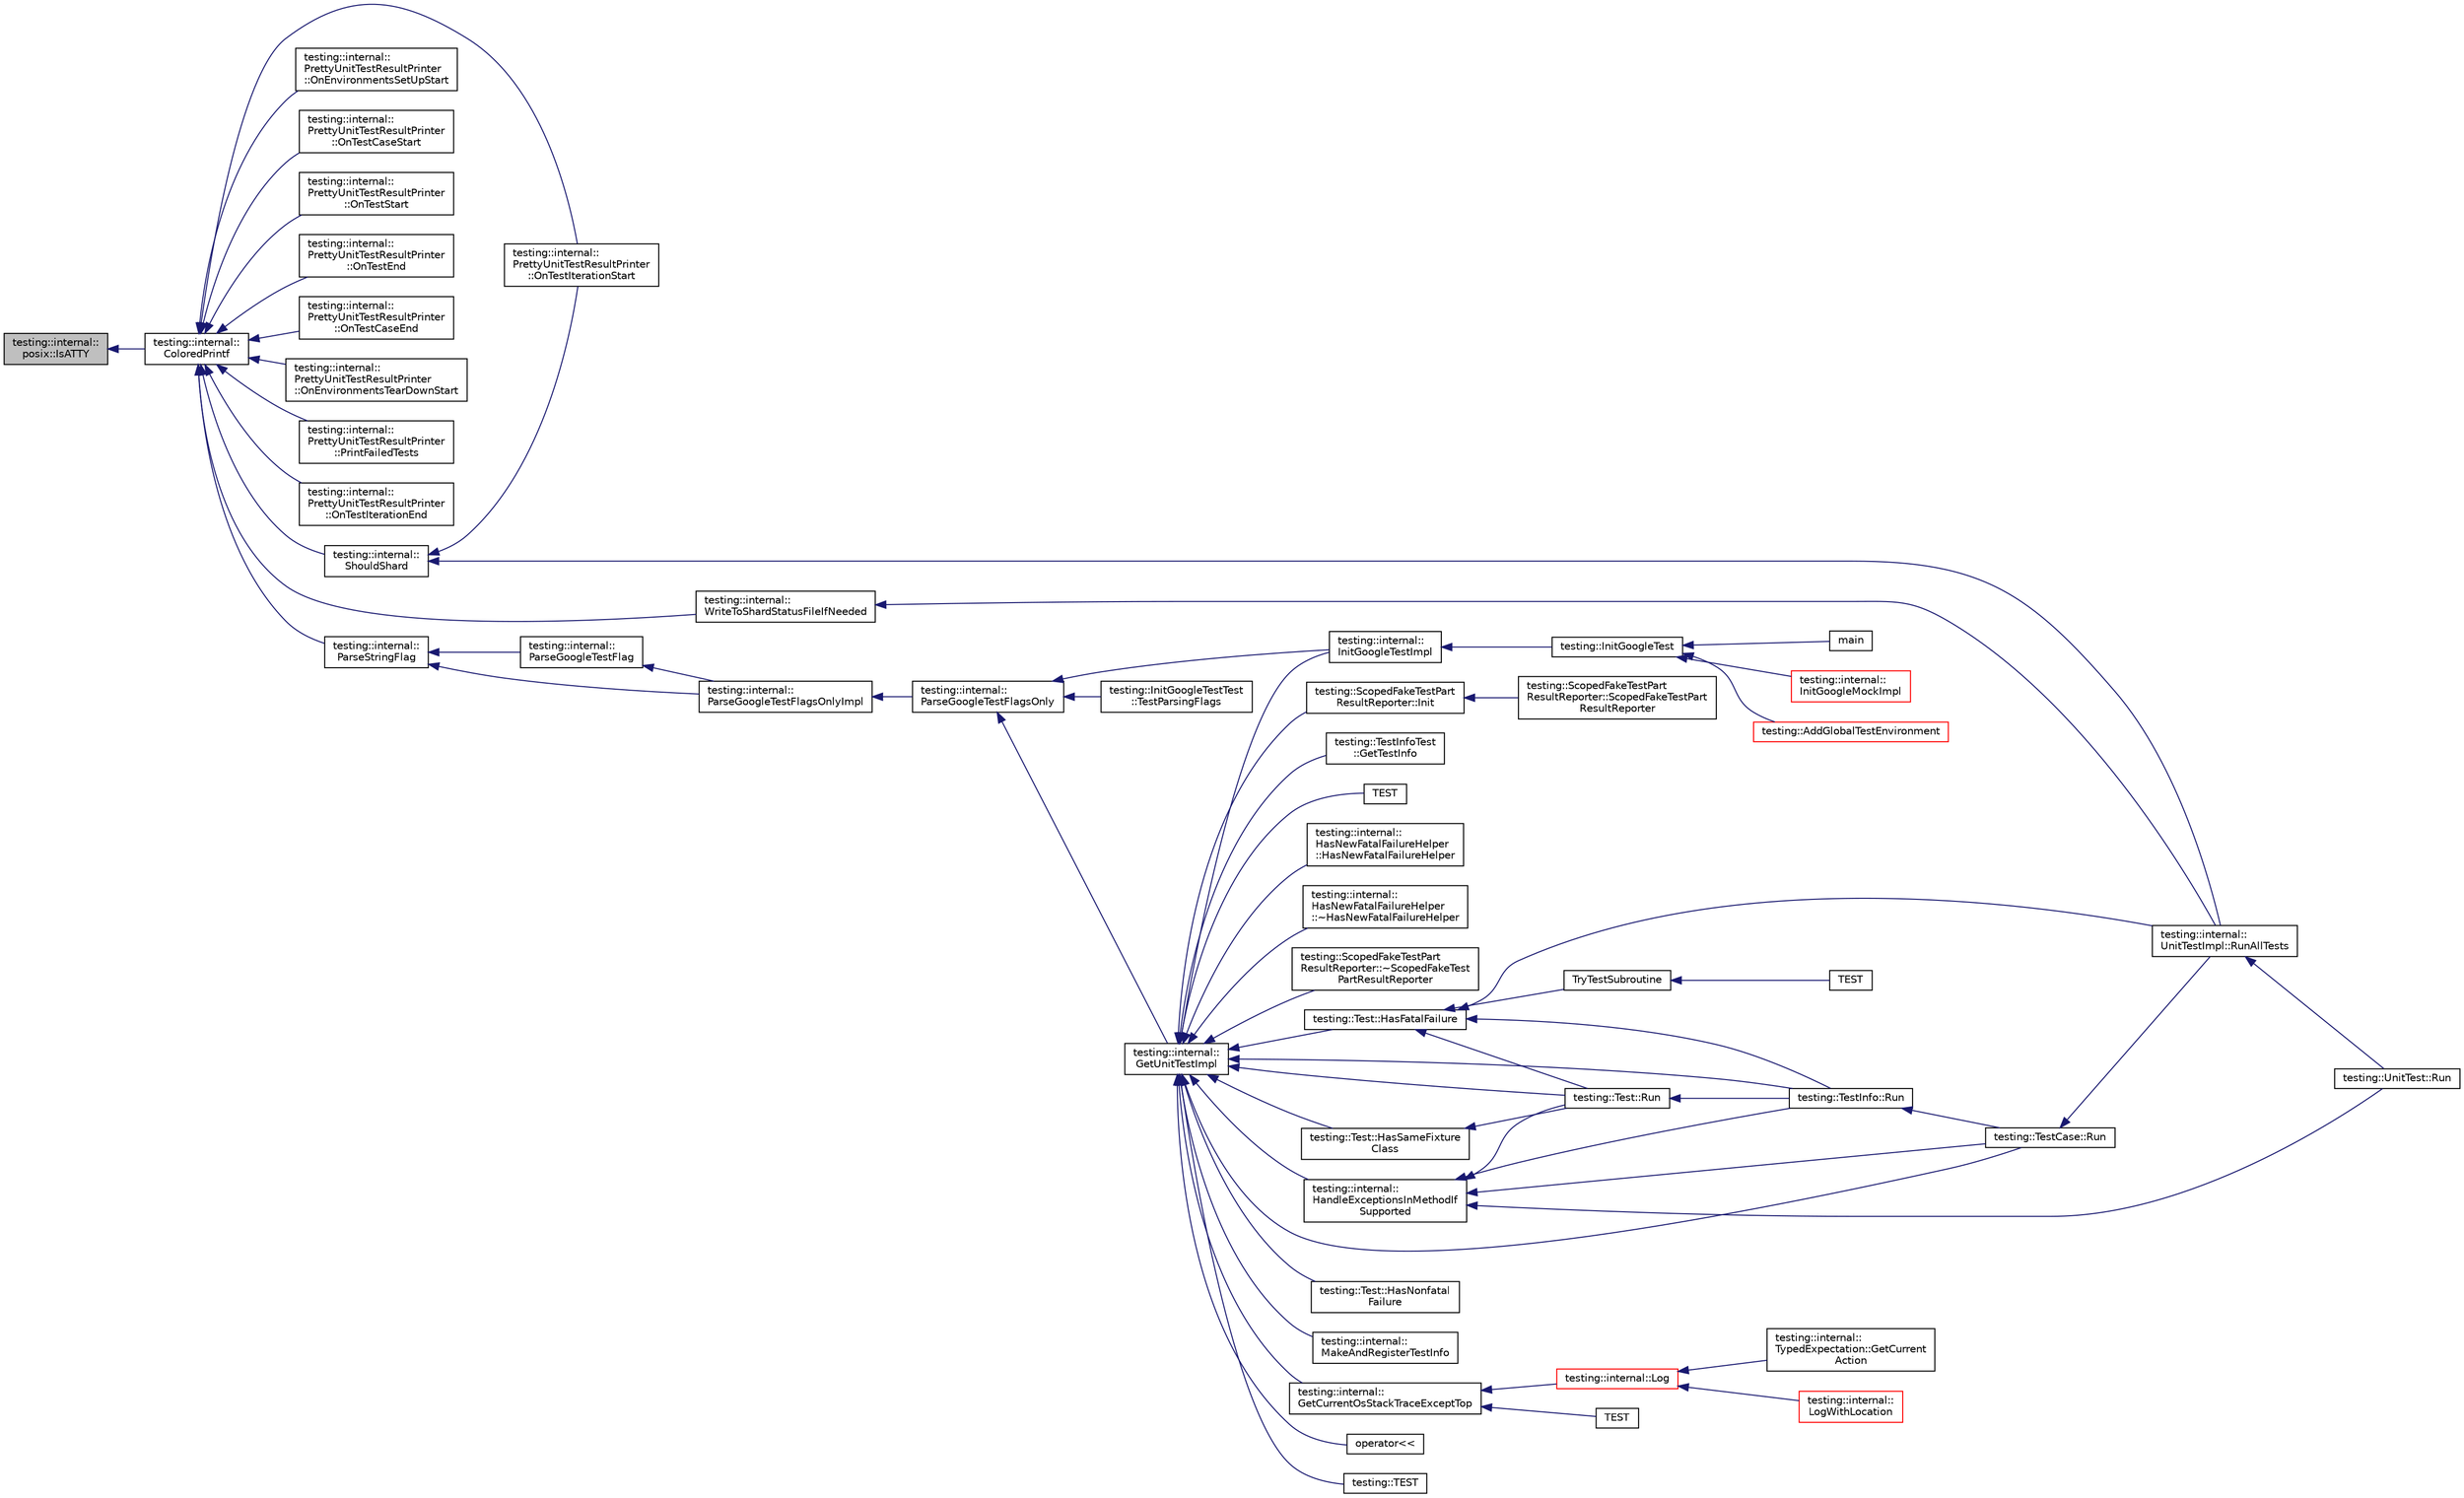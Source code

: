 digraph "testing::internal::posix::IsATTY"
{
  edge [fontname="Helvetica",fontsize="10",labelfontname="Helvetica",labelfontsize="10"];
  node [fontname="Helvetica",fontsize="10",shape=record];
  rankdir="LR";
  Node337 [label="testing::internal::\lposix::IsATTY",height=0.2,width=0.4,color="black", fillcolor="grey75", style="filled", fontcolor="black"];
  Node337 -> Node338 [dir="back",color="midnightblue",fontsize="10",style="solid",fontname="Helvetica"];
  Node338 [label="testing::internal::\lColoredPrintf",height=0.2,width=0.4,color="black", fillcolor="white", style="filled",URL="$d0/da7/namespacetesting_1_1internal.html#adef3055706176001364e54eb73a87e31"];
  Node338 -> Node339 [dir="back",color="midnightblue",fontsize="10",style="solid",fontname="Helvetica"];
  Node339 [label="testing::internal::\lPrettyUnitTestResultPrinter\l::OnTestIterationStart",height=0.2,width=0.4,color="black", fillcolor="white", style="filled",URL="$d7/d8b/classtesting_1_1internal_1_1_pretty_unit_test_result_printer.html#abdba10a8c97e272ab4cee97cb652c957"];
  Node338 -> Node340 [dir="back",color="midnightblue",fontsize="10",style="solid",fontname="Helvetica"];
  Node340 [label="testing::internal::\lPrettyUnitTestResultPrinter\l::OnEnvironmentsSetUpStart",height=0.2,width=0.4,color="black", fillcolor="white", style="filled",URL="$d7/d8b/classtesting_1_1internal_1_1_pretty_unit_test_result_printer.html#a846a5e82b421e04fcdd2b1b2b64b162f"];
  Node338 -> Node341 [dir="back",color="midnightblue",fontsize="10",style="solid",fontname="Helvetica"];
  Node341 [label="testing::internal::\lPrettyUnitTestResultPrinter\l::OnTestCaseStart",height=0.2,width=0.4,color="black", fillcolor="white", style="filled",URL="$d7/d8b/classtesting_1_1internal_1_1_pretty_unit_test_result_printer.html#adcb68c729565d4bcdf8418a52902c3de"];
  Node338 -> Node342 [dir="back",color="midnightblue",fontsize="10",style="solid",fontname="Helvetica"];
  Node342 [label="testing::internal::\lPrettyUnitTestResultPrinter\l::OnTestStart",height=0.2,width=0.4,color="black", fillcolor="white", style="filled",URL="$d7/d8b/classtesting_1_1internal_1_1_pretty_unit_test_result_printer.html#a5078ee71cfa97e37ae7a9366149195c5"];
  Node338 -> Node343 [dir="back",color="midnightblue",fontsize="10",style="solid",fontname="Helvetica"];
  Node343 [label="testing::internal::\lPrettyUnitTestResultPrinter\l::OnTestEnd",height=0.2,width=0.4,color="black", fillcolor="white", style="filled",URL="$d7/d8b/classtesting_1_1internal_1_1_pretty_unit_test_result_printer.html#a06749ff2b32a16c127374ecd015f13e0"];
  Node338 -> Node344 [dir="back",color="midnightblue",fontsize="10",style="solid",fontname="Helvetica"];
  Node344 [label="testing::internal::\lPrettyUnitTestResultPrinter\l::OnTestCaseEnd",height=0.2,width=0.4,color="black", fillcolor="white", style="filled",URL="$d7/d8b/classtesting_1_1internal_1_1_pretty_unit_test_result_printer.html#a7a62fe58fa6f6aace813eb62b31e5a51"];
  Node338 -> Node345 [dir="back",color="midnightblue",fontsize="10",style="solid",fontname="Helvetica"];
  Node345 [label="testing::internal::\lPrettyUnitTestResultPrinter\l::OnEnvironmentsTearDownStart",height=0.2,width=0.4,color="black", fillcolor="white", style="filled",URL="$d7/d8b/classtesting_1_1internal_1_1_pretty_unit_test_result_printer.html#afea9dc849c92fdbc1d8505f4c74ffc1a"];
  Node338 -> Node346 [dir="back",color="midnightblue",fontsize="10",style="solid",fontname="Helvetica"];
  Node346 [label="testing::internal::\lPrettyUnitTestResultPrinter\l::PrintFailedTests",height=0.2,width=0.4,color="black", fillcolor="white", style="filled",URL="$d7/d8b/classtesting_1_1internal_1_1_pretty_unit_test_result_printer.html#aca5a9dc08998948e293b307d931b3f86"];
  Node338 -> Node347 [dir="back",color="midnightblue",fontsize="10",style="solid",fontname="Helvetica"];
  Node347 [label="testing::internal::\lPrettyUnitTestResultPrinter\l::OnTestIterationEnd",height=0.2,width=0.4,color="black", fillcolor="white", style="filled",URL="$d7/d8b/classtesting_1_1internal_1_1_pretty_unit_test_result_printer.html#ac29b30216023baddda04ef5889f484ff"];
  Node338 -> Node348 [dir="back",color="midnightblue",fontsize="10",style="solid",fontname="Helvetica"];
  Node348 [label="testing::internal::\lWriteToShardStatusFileIfNeeded",height=0.2,width=0.4,color="black", fillcolor="white", style="filled",URL="$d0/da7/namespacetesting_1_1internal.html#a19b35b39782d41e6ef76e1910a3a502e"];
  Node348 -> Node349 [dir="back",color="midnightblue",fontsize="10",style="solid",fontname="Helvetica"];
  Node349 [label="testing::internal::\lUnitTestImpl::RunAllTests",height=0.2,width=0.4,color="black", fillcolor="white", style="filled",URL="$d7/dda/classtesting_1_1internal_1_1_unit_test_impl.html#a1fb6be9971f4768c4136a05aa9e7e375"];
  Node349 -> Node350 [dir="back",color="midnightblue",fontsize="10",style="solid",fontname="Helvetica"];
  Node350 [label="testing::UnitTest::Run",height=0.2,width=0.4,color="black", fillcolor="white", style="filled",URL="$d7/d47/classtesting_1_1_unit_test.html#a2febc800536b44500565f4c423f359d3"];
  Node338 -> Node351 [dir="back",color="midnightblue",fontsize="10",style="solid",fontname="Helvetica"];
  Node351 [label="testing::internal::\lShouldShard",height=0.2,width=0.4,color="black", fillcolor="white", style="filled",URL="$d0/da7/namespacetesting_1_1internal.html#a0fe41657b1d1ab7ec4e37ec07403ee6c"];
  Node351 -> Node339 [dir="back",color="midnightblue",fontsize="10",style="solid",fontname="Helvetica"];
  Node351 -> Node349 [dir="back",color="midnightblue",fontsize="10",style="solid",fontname="Helvetica"];
  Node338 -> Node352 [dir="back",color="midnightblue",fontsize="10",style="solid",fontname="Helvetica"];
  Node352 [label="testing::internal::\lParseStringFlag",height=0.2,width=0.4,color="black", fillcolor="white", style="filled",URL="$d0/da7/namespacetesting_1_1internal.html#aa4ce312efaaf7a97aac2303173afe021"];
  Node352 -> Node353 [dir="back",color="midnightblue",fontsize="10",style="solid",fontname="Helvetica"];
  Node353 [label="testing::internal::\lParseGoogleTestFlag",height=0.2,width=0.4,color="black", fillcolor="white", style="filled",URL="$d0/da7/namespacetesting_1_1internal.html#afccff08aa2b1ede0dd32c1364a5dee42"];
  Node353 -> Node354 [dir="back",color="midnightblue",fontsize="10",style="solid",fontname="Helvetica"];
  Node354 [label="testing::internal::\lParseGoogleTestFlagsOnlyImpl",height=0.2,width=0.4,color="black", fillcolor="white", style="filled",URL="$d0/da7/namespacetesting_1_1internal.html#ae4c46ce8c3d016848fff52cc5133f2ac"];
  Node354 -> Node355 [dir="back",color="midnightblue",fontsize="10",style="solid",fontname="Helvetica"];
  Node355 [label="testing::internal::\lParseGoogleTestFlagsOnly",height=0.2,width=0.4,color="black", fillcolor="white", style="filled",URL="$d0/da7/namespacetesting_1_1internal.html#a472880afbcc592a41e3d623e2dec8412"];
  Node355 -> Node356 [dir="back",color="midnightblue",fontsize="10",style="solid",fontname="Helvetica"];
  Node356 [label="testing::internal::\lGetUnitTestImpl",height=0.2,width=0.4,color="black", fillcolor="white", style="filled",URL="$d0/da7/namespacetesting_1_1internal.html#a9bd0caf5d16512de38b39599c13ee634"];
  Node356 -> Node357 [dir="back",color="midnightblue",fontsize="10",style="solid",fontname="Helvetica"];
  Node357 [label="testing::internal::\lHasNewFatalFailureHelper\l::HasNewFatalFailureHelper",height=0.2,width=0.4,color="black", fillcolor="white", style="filled",URL="$d7/d43/classtesting_1_1internal_1_1_has_new_fatal_failure_helper.html#a59190a7188db558c00b4c6bf9251859a"];
  Node356 -> Node358 [dir="back",color="midnightblue",fontsize="10",style="solid",fontname="Helvetica"];
  Node358 [label="testing::internal::\lHasNewFatalFailureHelper\l::~HasNewFatalFailureHelper",height=0.2,width=0.4,color="black", fillcolor="white", style="filled",URL="$d7/d43/classtesting_1_1internal_1_1_has_new_fatal_failure_helper.html#a913b1bc7c372868c9b2dbb009044ee97"];
  Node356 -> Node359 [dir="back",color="midnightblue",fontsize="10",style="solid",fontname="Helvetica"];
  Node359 [label="testing::ScopedFakeTestPart\lResultReporter::Init",height=0.2,width=0.4,color="black", fillcolor="white", style="filled",URL="$d2/db7/classtesting_1_1_scoped_fake_test_part_result_reporter.html#a28d280a3f5d172d63b94f70b8e7660d7"];
  Node359 -> Node360 [dir="back",color="midnightblue",fontsize="10",style="solid",fontname="Helvetica"];
  Node360 [label="testing::ScopedFakeTestPart\lResultReporter::ScopedFakeTestPart\lResultReporter",height=0.2,width=0.4,color="black", fillcolor="white", style="filled",URL="$d2/db7/classtesting_1_1_scoped_fake_test_part_result_reporter.html#aa0100ecf4799fb51d45167be6a5de1d5"];
  Node356 -> Node361 [dir="back",color="midnightblue",fontsize="10",style="solid",fontname="Helvetica"];
  Node361 [label="testing::ScopedFakeTestPart\lResultReporter::~ScopedFakeTest\lPartResultReporter",height=0.2,width=0.4,color="black", fillcolor="white", style="filled",URL="$d2/db7/classtesting_1_1_scoped_fake_test_part_result_reporter.html#a4817d59ca70228ebd5d5c3c4e8dd729d"];
  Node356 -> Node362 [dir="back",color="midnightblue",fontsize="10",style="solid",fontname="Helvetica"];
  Node362 [label="testing::Test::HasSameFixture\lClass",height=0.2,width=0.4,color="black", fillcolor="white", style="filled",URL="$df/d69/classtesting_1_1_test.html#ab76536a462529a457429061e209a8ee7"];
  Node362 -> Node363 [dir="back",color="midnightblue",fontsize="10",style="solid",fontname="Helvetica"];
  Node363 [label="testing::Test::Run",height=0.2,width=0.4,color="black", fillcolor="white", style="filled",URL="$df/d69/classtesting_1_1_test.html#ab70d07cb03d17ccb1aedc2be66eaccff"];
  Node363 -> Node364 [dir="back",color="midnightblue",fontsize="10",style="solid",fontname="Helvetica"];
  Node364 [label="testing::TestInfo::Run",height=0.2,width=0.4,color="black", fillcolor="white", style="filled",URL="$d1/d79/classtesting_1_1_test_info.html#ade784915e9be3a01e3a6ef509b77d6c9"];
  Node364 -> Node365 [dir="back",color="midnightblue",fontsize="10",style="solid",fontname="Helvetica"];
  Node365 [label="testing::TestCase::Run",height=0.2,width=0.4,color="black", fillcolor="white", style="filled",URL="$d0/dfa/classtesting_1_1_test_case.html#a6f5b3724cd5a8e446cd48a6150d08cde"];
  Node365 -> Node349 [dir="back",color="midnightblue",fontsize="10",style="solid",fontname="Helvetica"];
  Node356 -> Node366 [dir="back",color="midnightblue",fontsize="10",style="solid",fontname="Helvetica"];
  Node366 [label="testing::internal::\lHandleExceptionsInMethodIf\lSupported",height=0.2,width=0.4,color="black", fillcolor="white", style="filled",URL="$d0/da7/namespacetesting_1_1internal.html#addb2ed165b92b74e25fe9ebe9e46b9f9"];
  Node366 -> Node363 [dir="back",color="midnightblue",fontsize="10",style="solid",fontname="Helvetica"];
  Node366 -> Node364 [dir="back",color="midnightblue",fontsize="10",style="solid",fontname="Helvetica"];
  Node366 -> Node365 [dir="back",color="midnightblue",fontsize="10",style="solid",fontname="Helvetica"];
  Node366 -> Node350 [dir="back",color="midnightblue",fontsize="10",style="solid",fontname="Helvetica"];
  Node356 -> Node363 [dir="back",color="midnightblue",fontsize="10",style="solid",fontname="Helvetica"];
  Node356 -> Node367 [dir="back",color="midnightblue",fontsize="10",style="solid",fontname="Helvetica"];
  Node367 [label="testing::Test::HasFatalFailure",height=0.2,width=0.4,color="black", fillcolor="white", style="filled",URL="$df/d69/classtesting_1_1_test.html#a5e83604628ef542af888d631566ff60c"];
  Node367 -> Node363 [dir="back",color="midnightblue",fontsize="10",style="solid",fontname="Helvetica"];
  Node367 -> Node364 [dir="back",color="midnightblue",fontsize="10",style="solid",fontname="Helvetica"];
  Node367 -> Node349 [dir="back",color="midnightblue",fontsize="10",style="solid",fontname="Helvetica"];
  Node367 -> Node368 [dir="back",color="midnightblue",fontsize="10",style="solid",fontname="Helvetica"];
  Node368 [label="TryTestSubroutine",height=0.2,width=0.4,color="black", fillcolor="white", style="filled",URL="$de/db0/gtest__output__test___8cc.html#a14e796981ca8d3c71dbd2b839c1ce784"];
  Node368 -> Node369 [dir="back",color="midnightblue",fontsize="10",style="solid",fontname="Helvetica"];
  Node369 [label="TEST",height=0.2,width=0.4,color="black", fillcolor="white", style="filled",URL="$de/db0/gtest__output__test___8cc.html#a6076f79ee5f9e8982bba181cbbebb0ed"];
  Node356 -> Node370 [dir="back",color="midnightblue",fontsize="10",style="solid",fontname="Helvetica"];
  Node370 [label="testing::Test::HasNonfatal\lFailure",height=0.2,width=0.4,color="black", fillcolor="white", style="filled",URL="$df/d69/classtesting_1_1_test.html#a8c00e8cc6fe10616b480bd54d2a426cb"];
  Node356 -> Node371 [dir="back",color="midnightblue",fontsize="10",style="solid",fontname="Helvetica"];
  Node371 [label="testing::internal::\lMakeAndRegisterTestInfo",height=0.2,width=0.4,color="black", fillcolor="white", style="filled",URL="$d0/da7/namespacetesting_1_1internal.html#a7f2e4e46c969fcae9d801d93a3e932fd"];
  Node356 -> Node364 [dir="back",color="midnightblue",fontsize="10",style="solid",fontname="Helvetica"];
  Node356 -> Node365 [dir="back",color="midnightblue",fontsize="10",style="solid",fontname="Helvetica"];
  Node356 -> Node372 [dir="back",color="midnightblue",fontsize="10",style="solid",fontname="Helvetica"];
  Node372 [label="testing::internal::\lGetCurrentOsStackTraceExceptTop",height=0.2,width=0.4,color="black", fillcolor="white", style="filled",URL="$d0/da7/namespacetesting_1_1internal.html#aeb475922b8cd1e6c60ac052bbc396e62"];
  Node372 -> Node373 [dir="back",color="midnightblue",fontsize="10",style="solid",fontname="Helvetica"];
  Node373 [label="testing::internal::Log",height=0.2,width=0.4,color="red", fillcolor="white", style="filled",URL="$d0/da7/namespacetesting_1_1internal.html#a8a57ce0412334a3f487bbaa8321febbe"];
  Node373 -> Node374 [dir="back",color="midnightblue",fontsize="10",style="solid",fontname="Helvetica"];
  Node374 [label="testing::internal::\lTypedExpectation::GetCurrent\lAction",height=0.2,width=0.4,color="black", fillcolor="white", style="filled",URL="$d2/d4b/classtesting_1_1internal_1_1_typed_expectation.html#a5053b8335ca295b34cd6a68f8d462602"];
  Node373 -> Node375 [dir="back",color="midnightblue",fontsize="10",style="solid",fontname="Helvetica"];
  Node375 [label="testing::internal::\lLogWithLocation",height=0.2,width=0.4,color="red", fillcolor="white", style="filled",URL="$d0/da7/namespacetesting_1_1internal.html#a07f4411f23f8b1b731858be9dda3fdcc"];
  Node372 -> Node381 [dir="back",color="midnightblue",fontsize="10",style="solid",fontname="Helvetica"];
  Node381 [label="TEST",height=0.2,width=0.4,color="black", fillcolor="white", style="filled",URL="$df/d01/gtest__unittest_8cc.html#a386c193fa342a6cb3a88ffe4751a264b"];
  Node356 -> Node382 [dir="back",color="midnightblue",fontsize="10",style="solid",fontname="Helvetica"];
  Node382 [label="testing::internal::\lInitGoogleTestImpl",height=0.2,width=0.4,color="black", fillcolor="white", style="filled",URL="$d0/da7/namespacetesting_1_1internal.html#ac3c6fa93391768aa91c6238b31aaeeb5"];
  Node382 -> Node383 [dir="back",color="midnightblue",fontsize="10",style="solid",fontname="Helvetica"];
  Node383 [label="testing::InitGoogleTest",height=0.2,width=0.4,color="black", fillcolor="white", style="filled",URL="$d0/d75/namespacetesting.html#afd726ae08c9bd16dc52f78c822d9946b"];
  Node383 -> Node384 [dir="back",color="midnightblue",fontsize="10",style="solid",fontname="Helvetica"];
  Node384 [label="testing::internal::\lInitGoogleMockImpl",height=0.2,width=0.4,color="red", fillcolor="white", style="filled",URL="$d0/da7/namespacetesting_1_1internal.html#a3823844199df88af9493026031cf7744"];
  Node383 -> Node389 [dir="back",color="midnightblue",fontsize="10",style="solid",fontname="Helvetica"];
  Node389 [label="testing::AddGlobalTestEnvironment",height=0.2,width=0.4,color="red", fillcolor="white", style="filled",URL="$d0/d75/namespacetesting.html#a460d7b998622e332392c1e00be3a60d5"];
  Node383 -> Node391 [dir="back",color="midnightblue",fontsize="10",style="solid",fontname="Helvetica"];
  Node391 [label="main",height=0.2,width=0.4,color="black", fillcolor="white", style="filled",URL="$de/d85/sample10__unittest_8cc.html#a3c04138a5bfe5d72780bb7e82a18e627"];
  Node356 -> Node392 [dir="back",color="midnightblue",fontsize="10",style="solid",fontname="Helvetica"];
  Node392 [label="operator\<\<",height=0.2,width=0.4,color="black", fillcolor="white", style="filled",URL="$df/d01/gtest__unittest_8cc.html#a5f23eac320bc1c1dcd3cec464e31b5c6"];
  Node356 -> Node393 [dir="back",color="midnightblue",fontsize="10",style="solid",fontname="Helvetica"];
  Node393 [label="testing::TEST",height=0.2,width=0.4,color="black", fillcolor="white", style="filled",URL="$d0/d75/namespacetesting.html#ae0cbea692840c88ab0b03285eb69ac97"];
  Node356 -> Node394 [dir="back",color="midnightblue",fontsize="10",style="solid",fontname="Helvetica"];
  Node394 [label="testing::TestInfoTest\l::GetTestInfo",height=0.2,width=0.4,color="black", fillcolor="white", style="filled",URL="$d8/dd2/classtesting_1_1_test_info_test.html#a4140c1302bf53c7f1375a23923624f04"];
  Node356 -> Node395 [dir="back",color="midnightblue",fontsize="10",style="solid",fontname="Helvetica"];
  Node395 [label="TEST",height=0.2,width=0.4,color="black", fillcolor="white", style="filled",URL="$df/d01/gtest__unittest_8cc.html#a3e3bfce9c199215053e43d9d1a248af8"];
  Node355 -> Node382 [dir="back",color="midnightblue",fontsize="10",style="solid",fontname="Helvetica"];
  Node355 -> Node396 [dir="back",color="midnightblue",fontsize="10",style="solid",fontname="Helvetica"];
  Node396 [label="testing::InitGoogleTestTest\l::TestParsingFlags",height=0.2,width=0.4,color="black", fillcolor="white", style="filled",URL="$d4/d81/classtesting_1_1_init_google_test_test.html#add290338cf429308d0ab275ae4c46e69"];
  Node352 -> Node354 [dir="back",color="midnightblue",fontsize="10",style="solid",fontname="Helvetica"];
}
